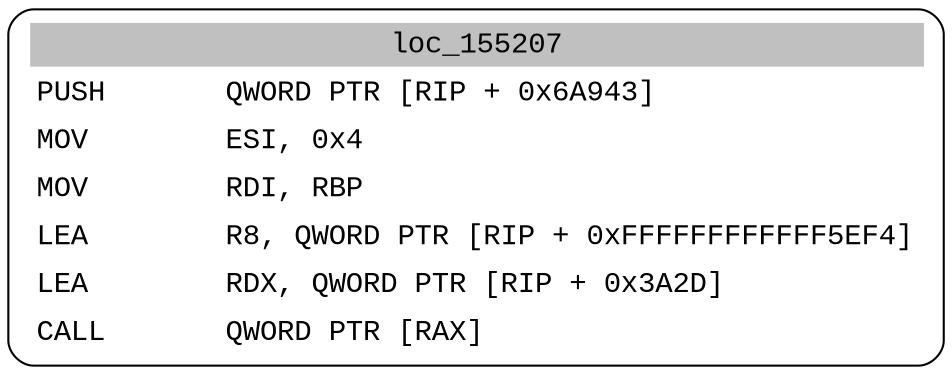 digraph asm_graph {
1941 [
shape="Mrecord" fontname="Courier New"label =<<table border="0" cellborder="0" cellpadding="3"><tr><td align="center" colspan="2" bgcolor="grey">loc_155207</td></tr><tr><td align="left">PUSH       QWORD PTR [RIP + 0x6A943]</td></tr><tr><td align="left">MOV        ESI, 0x4</td></tr><tr><td align="left">MOV        RDI, RBP</td></tr><tr><td align="left">LEA        R8, QWORD PTR [RIP + 0xFFFFFFFFFFFF5EF4]</td></tr><tr><td align="left">LEA        RDX, QWORD PTR [RIP + 0x3A2D]</td></tr><tr><td align="left">CALL       QWORD PTR [RAX]</td></tr></table>> ];
}